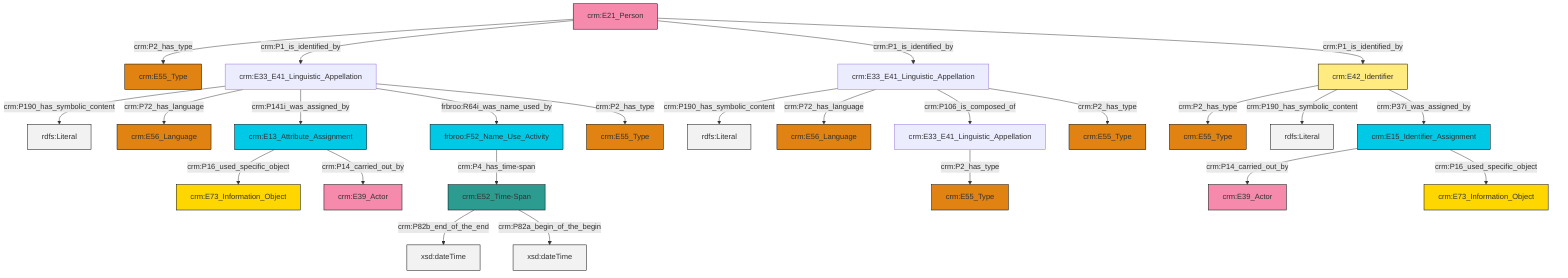 graph TD
classDef Literal fill:#f2f2f2,stroke:#000000;
classDef CRM_Entity fill:#FFFFFF,stroke:#000000;
classDef Temporal_Entity fill:#00C9E6, stroke:#000000;
classDef Type fill:#E18312, stroke:#000000;
classDef Time-Span fill:#2C9C91, stroke:#000000;
classDef Appellation fill:#FFEB7F, stroke:#000000;
classDef Place fill:#008836, stroke:#000000;
classDef Persistent_Item fill:#B266B2, stroke:#000000;
classDef Conceptual_Object fill:#FFD700, stroke:#000000;
classDef Physical_Thing fill:#D2B48C, stroke:#000000;
classDef Actor fill:#f58aad, stroke:#000000;
classDef PC_Classes fill:#4ce600, stroke:#000000;
classDef Multi fill:#cccccc,stroke:#000000;

2["crm:E15_Identifier_Assignment"]:::Temporal_Entity -->|crm:P14_carried_out_by| 3["crm:E39_Actor"]:::Actor
10["crm:E21_Person"]:::Actor -->|crm:P2_has_type| 11["crm:E55_Type"]:::Type
14["crm:E33_E41_Linguistic_Appellation"]:::Default -->|crm:P190_has_symbolic_content| 15[rdfs:Literal]:::Literal
2["crm:E15_Identifier_Assignment"]:::Temporal_Entity -->|crm:P16_used_specific_object| 6["crm:E73_Information_Object"]:::Conceptual_Object
16["crm:E33_E41_Linguistic_Appellation"]:::Default -->|crm:P2_has_type| 18["crm:E55_Type"]:::Type
14["crm:E33_E41_Linguistic_Appellation"]:::Default -->|crm:P72_has_language| 12["crm:E56_Language"]:::Type
19["crm:E42_Identifier"]:::Appellation -->|crm:P2_has_type| 20["crm:E55_Type"]:::Type
14["crm:E33_E41_Linguistic_Appellation"]:::Default -->|crm:P106_is_composed_of| 16["crm:E33_E41_Linguistic_Appellation"]:::Default
14["crm:E33_E41_Linguistic_Appellation"]:::Default -->|crm:P2_has_type| 21["crm:E55_Type"]:::Type
4["crm:E33_E41_Linguistic_Appellation"]:::Default -->|crm:P190_has_symbolic_content| 29[rdfs:Literal]:::Literal
8["crm:E52_Time-Span"]:::Time-Span -->|crm:P82b_end_of_the_end| 30[xsd:dateTime]:::Literal
31["frbroo:F52_Name_Use_Activity"]:::Temporal_Entity -->|crm:P4_has_time-span| 8["crm:E52_Time-Span"]:::Time-Span
4["crm:E33_E41_Linguistic_Appellation"]:::Default -->|crm:P72_has_language| 25["crm:E56_Language"]:::Type
23["crm:E13_Attribute_Assignment"]:::Temporal_Entity -->|crm:P16_used_specific_object| 0["crm:E73_Information_Object"]:::Conceptual_Object
4["crm:E33_E41_Linguistic_Appellation"]:::Default -->|crm:P141i_was_assigned_by| 23["crm:E13_Attribute_Assignment"]:::Temporal_Entity
10["crm:E21_Person"]:::Actor -->|crm:P1_is_identified_by| 4["crm:E33_E41_Linguistic_Appellation"]:::Default
19["crm:E42_Identifier"]:::Appellation -->|crm:P190_has_symbolic_content| 39[rdfs:Literal]:::Literal
4["crm:E33_E41_Linguistic_Appellation"]:::Default -->|frbroo:R64i_was_name_used_by| 31["frbroo:F52_Name_Use_Activity"]:::Temporal_Entity
8["crm:E52_Time-Span"]:::Time-Span -->|crm:P82a_begin_of_the_begin| 40[xsd:dateTime]:::Literal
10["crm:E21_Person"]:::Actor -->|crm:P1_is_identified_by| 14["crm:E33_E41_Linguistic_Appellation"]:::Default
23["crm:E13_Attribute_Assignment"]:::Temporal_Entity -->|crm:P14_carried_out_by| 34["crm:E39_Actor"]:::Actor
10["crm:E21_Person"]:::Actor -->|crm:P1_is_identified_by| 19["crm:E42_Identifier"]:::Appellation
4["crm:E33_E41_Linguistic_Appellation"]:::Default -->|crm:P2_has_type| 42["crm:E55_Type"]:::Type
19["crm:E42_Identifier"]:::Appellation -->|crm:P37i_was_assigned_by| 2["crm:E15_Identifier_Assignment"]:::Temporal_Entity